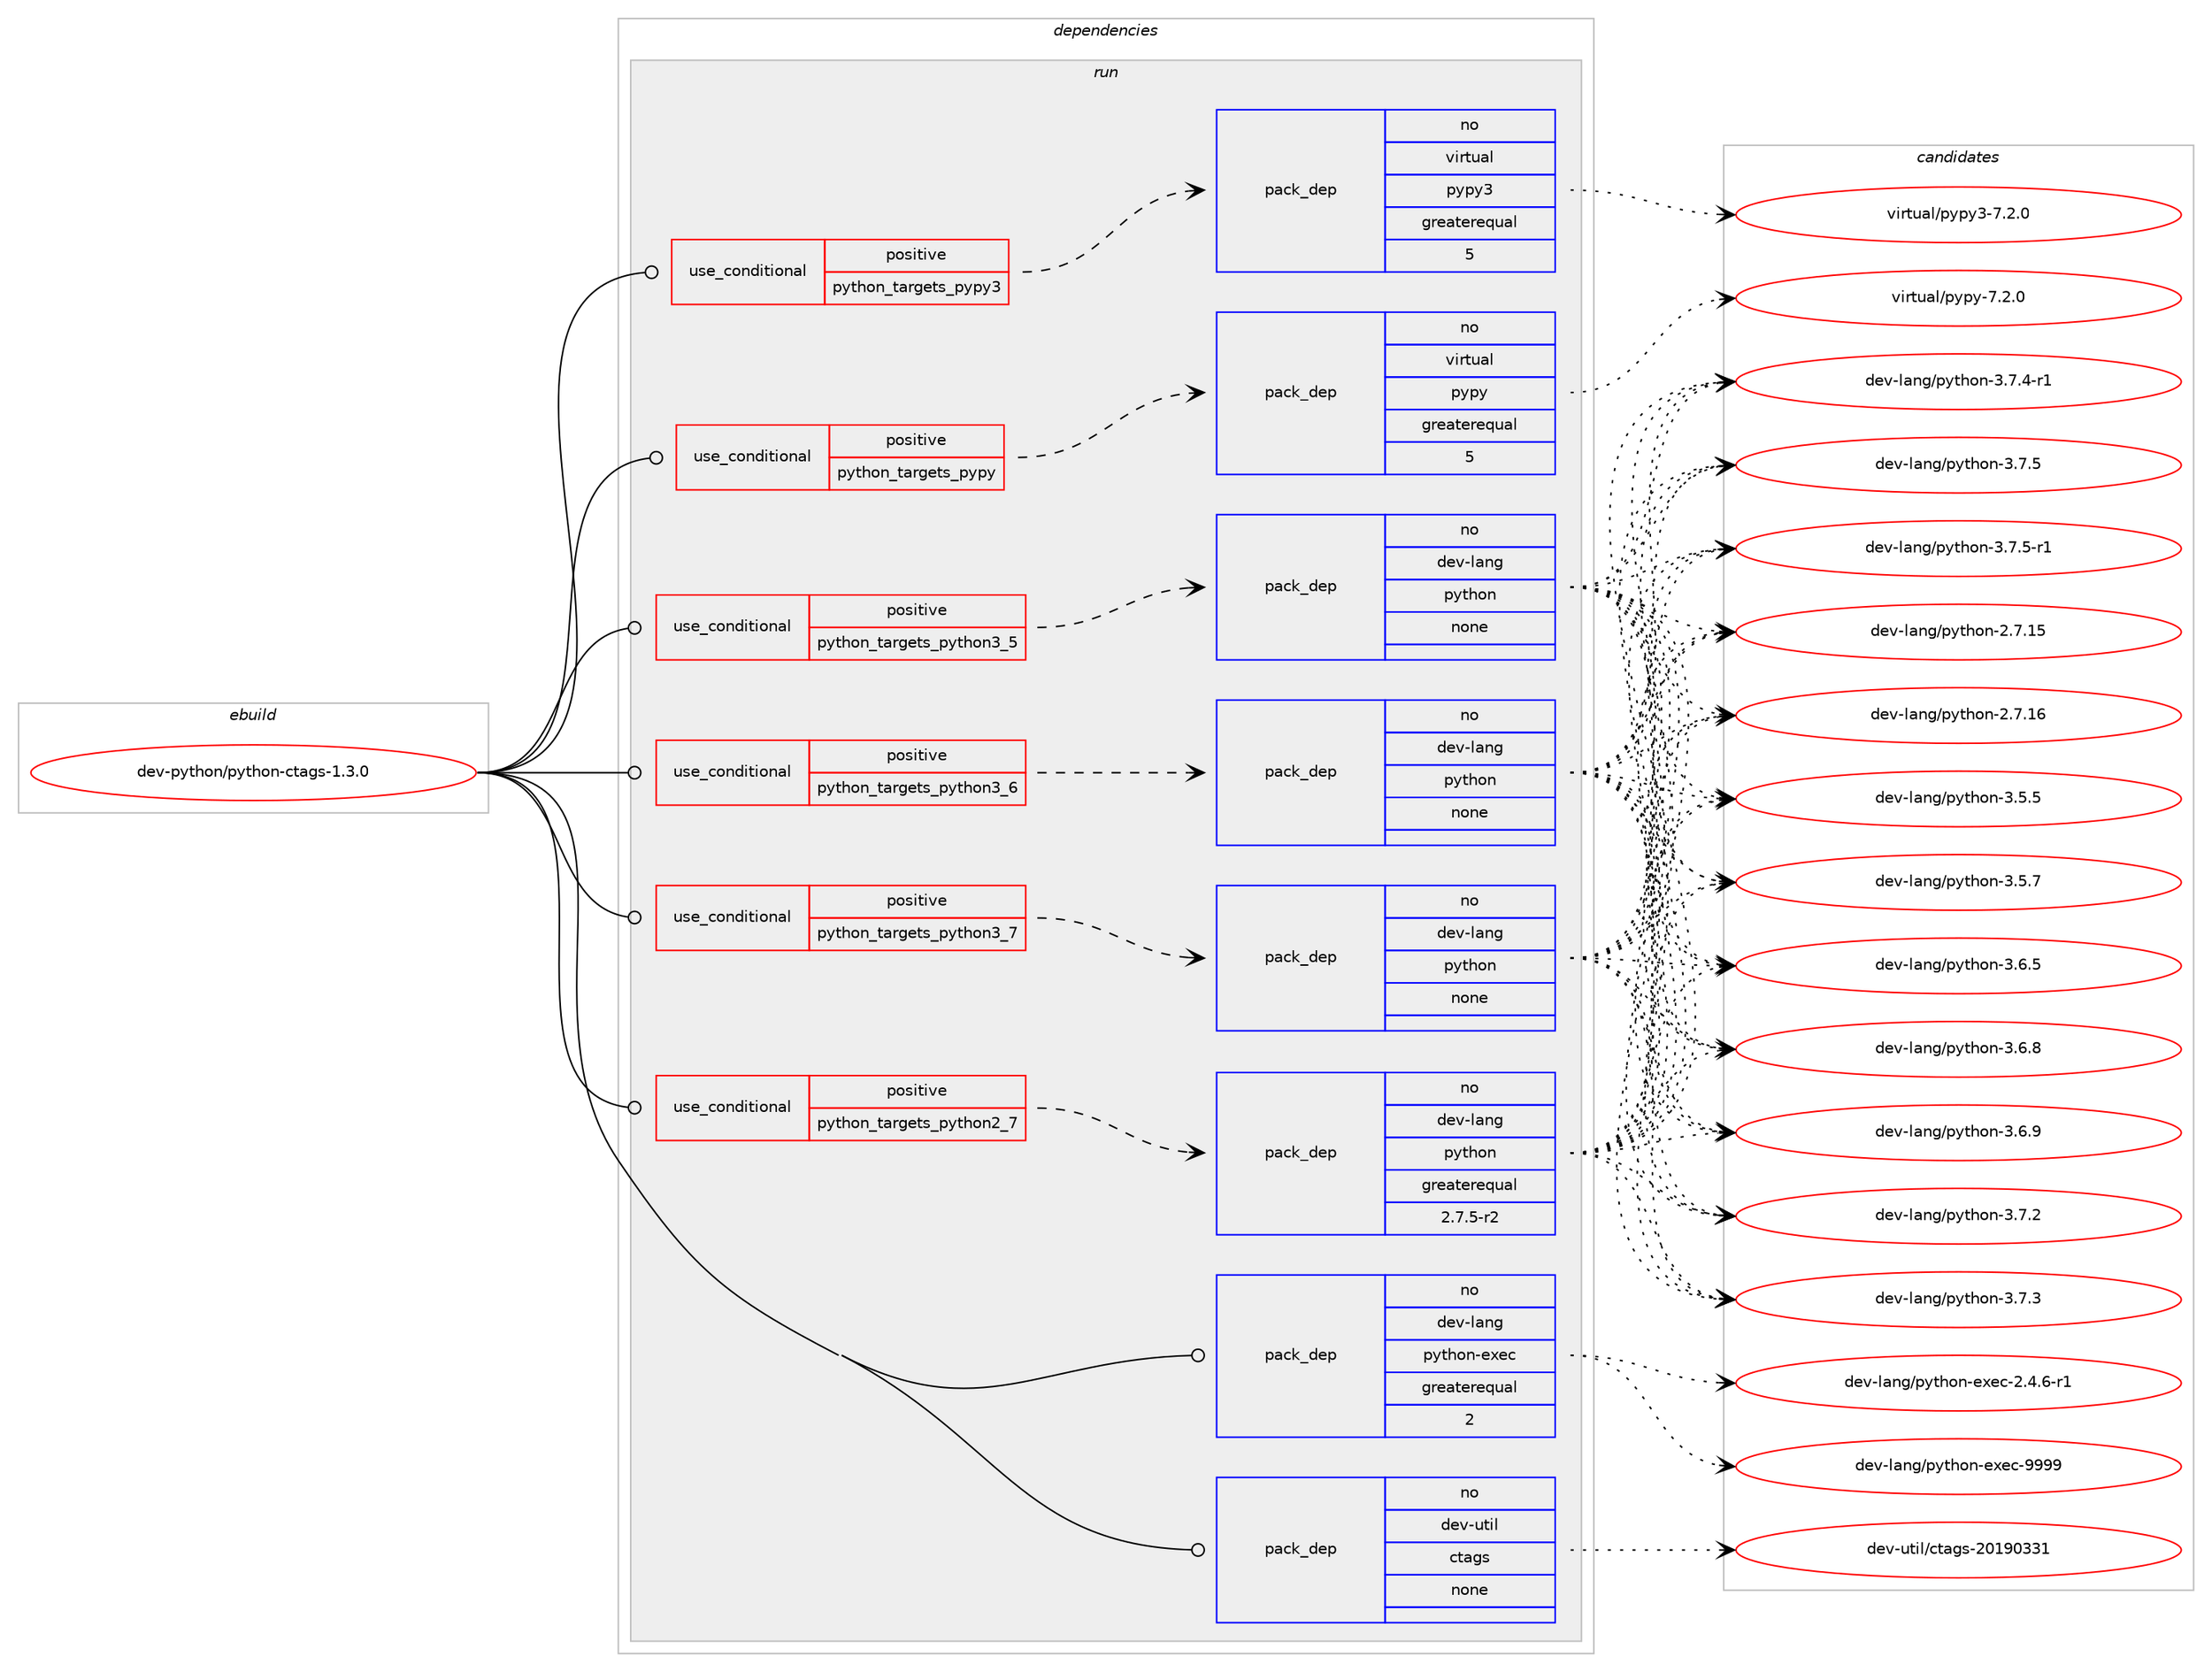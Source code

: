 digraph prolog {

# *************
# Graph options
# *************

newrank=true;
concentrate=true;
compound=true;
graph [rankdir=LR,fontname=Helvetica,fontsize=10,ranksep=1.5];#, ranksep=2.5, nodesep=0.2];
edge  [arrowhead=vee];
node  [fontname=Helvetica,fontsize=10];

# **********
# The ebuild
# **********

subgraph cluster_leftcol {
color=gray;
rank=same;
label=<<i>ebuild</i>>;
id [label="dev-python/python-ctags-1.3.0", color=red, width=4, href="../dev-python/python-ctags-1.3.0.svg"];
}

# ****************
# The dependencies
# ****************

subgraph cluster_midcol {
color=gray;
label=<<i>dependencies</i>>;
subgraph cluster_compile {
fillcolor="#eeeeee";
style=filled;
label=<<i>compile</i>>;
}
subgraph cluster_compileandrun {
fillcolor="#eeeeee";
style=filled;
label=<<i>compile and run</i>>;
}
subgraph cluster_run {
fillcolor="#eeeeee";
style=filled;
label=<<i>run</i>>;
subgraph cond147347 {
dependency630441 [label=<<TABLE BORDER="0" CELLBORDER="1" CELLSPACING="0" CELLPADDING="4"><TR><TD ROWSPAN="3" CELLPADDING="10">use_conditional</TD></TR><TR><TD>positive</TD></TR><TR><TD>python_targets_pypy</TD></TR></TABLE>>, shape=none, color=red];
subgraph pack471223 {
dependency630442 [label=<<TABLE BORDER="0" CELLBORDER="1" CELLSPACING="0" CELLPADDING="4" WIDTH="220"><TR><TD ROWSPAN="6" CELLPADDING="30">pack_dep</TD></TR><TR><TD WIDTH="110">no</TD></TR><TR><TD>virtual</TD></TR><TR><TD>pypy</TD></TR><TR><TD>greaterequal</TD></TR><TR><TD>5</TD></TR></TABLE>>, shape=none, color=blue];
}
dependency630441:e -> dependency630442:w [weight=20,style="dashed",arrowhead="vee"];
}
id:e -> dependency630441:w [weight=20,style="solid",arrowhead="odot"];
subgraph cond147348 {
dependency630443 [label=<<TABLE BORDER="0" CELLBORDER="1" CELLSPACING="0" CELLPADDING="4"><TR><TD ROWSPAN="3" CELLPADDING="10">use_conditional</TD></TR><TR><TD>positive</TD></TR><TR><TD>python_targets_pypy3</TD></TR></TABLE>>, shape=none, color=red];
subgraph pack471224 {
dependency630444 [label=<<TABLE BORDER="0" CELLBORDER="1" CELLSPACING="0" CELLPADDING="4" WIDTH="220"><TR><TD ROWSPAN="6" CELLPADDING="30">pack_dep</TD></TR><TR><TD WIDTH="110">no</TD></TR><TR><TD>virtual</TD></TR><TR><TD>pypy3</TD></TR><TR><TD>greaterequal</TD></TR><TR><TD>5</TD></TR></TABLE>>, shape=none, color=blue];
}
dependency630443:e -> dependency630444:w [weight=20,style="dashed",arrowhead="vee"];
}
id:e -> dependency630443:w [weight=20,style="solid",arrowhead="odot"];
subgraph cond147349 {
dependency630445 [label=<<TABLE BORDER="0" CELLBORDER="1" CELLSPACING="0" CELLPADDING="4"><TR><TD ROWSPAN="3" CELLPADDING="10">use_conditional</TD></TR><TR><TD>positive</TD></TR><TR><TD>python_targets_python2_7</TD></TR></TABLE>>, shape=none, color=red];
subgraph pack471225 {
dependency630446 [label=<<TABLE BORDER="0" CELLBORDER="1" CELLSPACING="0" CELLPADDING="4" WIDTH="220"><TR><TD ROWSPAN="6" CELLPADDING="30">pack_dep</TD></TR><TR><TD WIDTH="110">no</TD></TR><TR><TD>dev-lang</TD></TR><TR><TD>python</TD></TR><TR><TD>greaterequal</TD></TR><TR><TD>2.7.5-r2</TD></TR></TABLE>>, shape=none, color=blue];
}
dependency630445:e -> dependency630446:w [weight=20,style="dashed",arrowhead="vee"];
}
id:e -> dependency630445:w [weight=20,style="solid",arrowhead="odot"];
subgraph cond147350 {
dependency630447 [label=<<TABLE BORDER="0" CELLBORDER="1" CELLSPACING="0" CELLPADDING="4"><TR><TD ROWSPAN="3" CELLPADDING="10">use_conditional</TD></TR><TR><TD>positive</TD></TR><TR><TD>python_targets_python3_5</TD></TR></TABLE>>, shape=none, color=red];
subgraph pack471226 {
dependency630448 [label=<<TABLE BORDER="0" CELLBORDER="1" CELLSPACING="0" CELLPADDING="4" WIDTH="220"><TR><TD ROWSPAN="6" CELLPADDING="30">pack_dep</TD></TR><TR><TD WIDTH="110">no</TD></TR><TR><TD>dev-lang</TD></TR><TR><TD>python</TD></TR><TR><TD>none</TD></TR><TR><TD></TD></TR></TABLE>>, shape=none, color=blue];
}
dependency630447:e -> dependency630448:w [weight=20,style="dashed",arrowhead="vee"];
}
id:e -> dependency630447:w [weight=20,style="solid",arrowhead="odot"];
subgraph cond147351 {
dependency630449 [label=<<TABLE BORDER="0" CELLBORDER="1" CELLSPACING="0" CELLPADDING="4"><TR><TD ROWSPAN="3" CELLPADDING="10">use_conditional</TD></TR><TR><TD>positive</TD></TR><TR><TD>python_targets_python3_6</TD></TR></TABLE>>, shape=none, color=red];
subgraph pack471227 {
dependency630450 [label=<<TABLE BORDER="0" CELLBORDER="1" CELLSPACING="0" CELLPADDING="4" WIDTH="220"><TR><TD ROWSPAN="6" CELLPADDING="30">pack_dep</TD></TR><TR><TD WIDTH="110">no</TD></TR><TR><TD>dev-lang</TD></TR><TR><TD>python</TD></TR><TR><TD>none</TD></TR><TR><TD></TD></TR></TABLE>>, shape=none, color=blue];
}
dependency630449:e -> dependency630450:w [weight=20,style="dashed",arrowhead="vee"];
}
id:e -> dependency630449:w [weight=20,style="solid",arrowhead="odot"];
subgraph cond147352 {
dependency630451 [label=<<TABLE BORDER="0" CELLBORDER="1" CELLSPACING="0" CELLPADDING="4"><TR><TD ROWSPAN="3" CELLPADDING="10">use_conditional</TD></TR><TR><TD>positive</TD></TR><TR><TD>python_targets_python3_7</TD></TR></TABLE>>, shape=none, color=red];
subgraph pack471228 {
dependency630452 [label=<<TABLE BORDER="0" CELLBORDER="1" CELLSPACING="0" CELLPADDING="4" WIDTH="220"><TR><TD ROWSPAN="6" CELLPADDING="30">pack_dep</TD></TR><TR><TD WIDTH="110">no</TD></TR><TR><TD>dev-lang</TD></TR><TR><TD>python</TD></TR><TR><TD>none</TD></TR><TR><TD></TD></TR></TABLE>>, shape=none, color=blue];
}
dependency630451:e -> dependency630452:w [weight=20,style="dashed",arrowhead="vee"];
}
id:e -> dependency630451:w [weight=20,style="solid",arrowhead="odot"];
subgraph pack471229 {
dependency630453 [label=<<TABLE BORDER="0" CELLBORDER="1" CELLSPACING="0" CELLPADDING="4" WIDTH="220"><TR><TD ROWSPAN="6" CELLPADDING="30">pack_dep</TD></TR><TR><TD WIDTH="110">no</TD></TR><TR><TD>dev-lang</TD></TR><TR><TD>python-exec</TD></TR><TR><TD>greaterequal</TD></TR><TR><TD>2</TD></TR></TABLE>>, shape=none, color=blue];
}
id:e -> dependency630453:w [weight=20,style="solid",arrowhead="odot"];
subgraph pack471230 {
dependency630454 [label=<<TABLE BORDER="0" CELLBORDER="1" CELLSPACING="0" CELLPADDING="4" WIDTH="220"><TR><TD ROWSPAN="6" CELLPADDING="30">pack_dep</TD></TR><TR><TD WIDTH="110">no</TD></TR><TR><TD>dev-util</TD></TR><TR><TD>ctags</TD></TR><TR><TD>none</TD></TR><TR><TD></TD></TR></TABLE>>, shape=none, color=blue];
}
id:e -> dependency630454:w [weight=20,style="solid",arrowhead="odot"];
}
}

# **************
# The candidates
# **************

subgraph cluster_choices {
rank=same;
color=gray;
label=<<i>candidates</i>>;

subgraph choice471223 {
color=black;
nodesep=1;
choice1181051141161179710847112121112121455546504648 [label="virtual/pypy-7.2.0", color=red, width=4,href="../virtual/pypy-7.2.0.svg"];
dependency630442:e -> choice1181051141161179710847112121112121455546504648:w [style=dotted,weight="100"];
}
subgraph choice471224 {
color=black;
nodesep=1;
choice118105114116117971084711212111212151455546504648 [label="virtual/pypy3-7.2.0", color=red, width=4,href="../virtual/pypy3-7.2.0.svg"];
dependency630444:e -> choice118105114116117971084711212111212151455546504648:w [style=dotted,weight="100"];
}
subgraph choice471225 {
color=black;
nodesep=1;
choice10010111845108971101034711212111610411111045504655464953 [label="dev-lang/python-2.7.15", color=red, width=4,href="../dev-lang/python-2.7.15.svg"];
choice10010111845108971101034711212111610411111045504655464954 [label="dev-lang/python-2.7.16", color=red, width=4,href="../dev-lang/python-2.7.16.svg"];
choice100101118451089711010347112121116104111110455146534653 [label="dev-lang/python-3.5.5", color=red, width=4,href="../dev-lang/python-3.5.5.svg"];
choice100101118451089711010347112121116104111110455146534655 [label="dev-lang/python-3.5.7", color=red, width=4,href="../dev-lang/python-3.5.7.svg"];
choice100101118451089711010347112121116104111110455146544653 [label="dev-lang/python-3.6.5", color=red, width=4,href="../dev-lang/python-3.6.5.svg"];
choice100101118451089711010347112121116104111110455146544656 [label="dev-lang/python-3.6.8", color=red, width=4,href="../dev-lang/python-3.6.8.svg"];
choice100101118451089711010347112121116104111110455146544657 [label="dev-lang/python-3.6.9", color=red, width=4,href="../dev-lang/python-3.6.9.svg"];
choice100101118451089711010347112121116104111110455146554650 [label="dev-lang/python-3.7.2", color=red, width=4,href="../dev-lang/python-3.7.2.svg"];
choice100101118451089711010347112121116104111110455146554651 [label="dev-lang/python-3.7.3", color=red, width=4,href="../dev-lang/python-3.7.3.svg"];
choice1001011184510897110103471121211161041111104551465546524511449 [label="dev-lang/python-3.7.4-r1", color=red, width=4,href="../dev-lang/python-3.7.4-r1.svg"];
choice100101118451089711010347112121116104111110455146554653 [label="dev-lang/python-3.7.5", color=red, width=4,href="../dev-lang/python-3.7.5.svg"];
choice1001011184510897110103471121211161041111104551465546534511449 [label="dev-lang/python-3.7.5-r1", color=red, width=4,href="../dev-lang/python-3.7.5-r1.svg"];
dependency630446:e -> choice10010111845108971101034711212111610411111045504655464953:w [style=dotted,weight="100"];
dependency630446:e -> choice10010111845108971101034711212111610411111045504655464954:w [style=dotted,weight="100"];
dependency630446:e -> choice100101118451089711010347112121116104111110455146534653:w [style=dotted,weight="100"];
dependency630446:e -> choice100101118451089711010347112121116104111110455146534655:w [style=dotted,weight="100"];
dependency630446:e -> choice100101118451089711010347112121116104111110455146544653:w [style=dotted,weight="100"];
dependency630446:e -> choice100101118451089711010347112121116104111110455146544656:w [style=dotted,weight="100"];
dependency630446:e -> choice100101118451089711010347112121116104111110455146544657:w [style=dotted,weight="100"];
dependency630446:e -> choice100101118451089711010347112121116104111110455146554650:w [style=dotted,weight="100"];
dependency630446:e -> choice100101118451089711010347112121116104111110455146554651:w [style=dotted,weight="100"];
dependency630446:e -> choice1001011184510897110103471121211161041111104551465546524511449:w [style=dotted,weight="100"];
dependency630446:e -> choice100101118451089711010347112121116104111110455146554653:w [style=dotted,weight="100"];
dependency630446:e -> choice1001011184510897110103471121211161041111104551465546534511449:w [style=dotted,weight="100"];
}
subgraph choice471226 {
color=black;
nodesep=1;
choice10010111845108971101034711212111610411111045504655464953 [label="dev-lang/python-2.7.15", color=red, width=4,href="../dev-lang/python-2.7.15.svg"];
choice10010111845108971101034711212111610411111045504655464954 [label="dev-lang/python-2.7.16", color=red, width=4,href="../dev-lang/python-2.7.16.svg"];
choice100101118451089711010347112121116104111110455146534653 [label="dev-lang/python-3.5.5", color=red, width=4,href="../dev-lang/python-3.5.5.svg"];
choice100101118451089711010347112121116104111110455146534655 [label="dev-lang/python-3.5.7", color=red, width=4,href="../dev-lang/python-3.5.7.svg"];
choice100101118451089711010347112121116104111110455146544653 [label="dev-lang/python-3.6.5", color=red, width=4,href="../dev-lang/python-3.6.5.svg"];
choice100101118451089711010347112121116104111110455146544656 [label="dev-lang/python-3.6.8", color=red, width=4,href="../dev-lang/python-3.6.8.svg"];
choice100101118451089711010347112121116104111110455146544657 [label="dev-lang/python-3.6.9", color=red, width=4,href="../dev-lang/python-3.6.9.svg"];
choice100101118451089711010347112121116104111110455146554650 [label="dev-lang/python-3.7.2", color=red, width=4,href="../dev-lang/python-3.7.2.svg"];
choice100101118451089711010347112121116104111110455146554651 [label="dev-lang/python-3.7.3", color=red, width=4,href="../dev-lang/python-3.7.3.svg"];
choice1001011184510897110103471121211161041111104551465546524511449 [label="dev-lang/python-3.7.4-r1", color=red, width=4,href="../dev-lang/python-3.7.4-r1.svg"];
choice100101118451089711010347112121116104111110455146554653 [label="dev-lang/python-3.7.5", color=red, width=4,href="../dev-lang/python-3.7.5.svg"];
choice1001011184510897110103471121211161041111104551465546534511449 [label="dev-lang/python-3.7.5-r1", color=red, width=4,href="../dev-lang/python-3.7.5-r1.svg"];
dependency630448:e -> choice10010111845108971101034711212111610411111045504655464953:w [style=dotted,weight="100"];
dependency630448:e -> choice10010111845108971101034711212111610411111045504655464954:w [style=dotted,weight="100"];
dependency630448:e -> choice100101118451089711010347112121116104111110455146534653:w [style=dotted,weight="100"];
dependency630448:e -> choice100101118451089711010347112121116104111110455146534655:w [style=dotted,weight="100"];
dependency630448:e -> choice100101118451089711010347112121116104111110455146544653:w [style=dotted,weight="100"];
dependency630448:e -> choice100101118451089711010347112121116104111110455146544656:w [style=dotted,weight="100"];
dependency630448:e -> choice100101118451089711010347112121116104111110455146544657:w [style=dotted,weight="100"];
dependency630448:e -> choice100101118451089711010347112121116104111110455146554650:w [style=dotted,weight="100"];
dependency630448:e -> choice100101118451089711010347112121116104111110455146554651:w [style=dotted,weight="100"];
dependency630448:e -> choice1001011184510897110103471121211161041111104551465546524511449:w [style=dotted,weight="100"];
dependency630448:e -> choice100101118451089711010347112121116104111110455146554653:w [style=dotted,weight="100"];
dependency630448:e -> choice1001011184510897110103471121211161041111104551465546534511449:w [style=dotted,weight="100"];
}
subgraph choice471227 {
color=black;
nodesep=1;
choice10010111845108971101034711212111610411111045504655464953 [label="dev-lang/python-2.7.15", color=red, width=4,href="../dev-lang/python-2.7.15.svg"];
choice10010111845108971101034711212111610411111045504655464954 [label="dev-lang/python-2.7.16", color=red, width=4,href="../dev-lang/python-2.7.16.svg"];
choice100101118451089711010347112121116104111110455146534653 [label="dev-lang/python-3.5.5", color=red, width=4,href="../dev-lang/python-3.5.5.svg"];
choice100101118451089711010347112121116104111110455146534655 [label="dev-lang/python-3.5.7", color=red, width=4,href="../dev-lang/python-3.5.7.svg"];
choice100101118451089711010347112121116104111110455146544653 [label="dev-lang/python-3.6.5", color=red, width=4,href="../dev-lang/python-3.6.5.svg"];
choice100101118451089711010347112121116104111110455146544656 [label="dev-lang/python-3.6.8", color=red, width=4,href="../dev-lang/python-3.6.8.svg"];
choice100101118451089711010347112121116104111110455146544657 [label="dev-lang/python-3.6.9", color=red, width=4,href="../dev-lang/python-3.6.9.svg"];
choice100101118451089711010347112121116104111110455146554650 [label="dev-lang/python-3.7.2", color=red, width=4,href="../dev-lang/python-3.7.2.svg"];
choice100101118451089711010347112121116104111110455146554651 [label="dev-lang/python-3.7.3", color=red, width=4,href="../dev-lang/python-3.7.3.svg"];
choice1001011184510897110103471121211161041111104551465546524511449 [label="dev-lang/python-3.7.4-r1", color=red, width=4,href="../dev-lang/python-3.7.4-r1.svg"];
choice100101118451089711010347112121116104111110455146554653 [label="dev-lang/python-3.7.5", color=red, width=4,href="../dev-lang/python-3.7.5.svg"];
choice1001011184510897110103471121211161041111104551465546534511449 [label="dev-lang/python-3.7.5-r1", color=red, width=4,href="../dev-lang/python-3.7.5-r1.svg"];
dependency630450:e -> choice10010111845108971101034711212111610411111045504655464953:w [style=dotted,weight="100"];
dependency630450:e -> choice10010111845108971101034711212111610411111045504655464954:w [style=dotted,weight="100"];
dependency630450:e -> choice100101118451089711010347112121116104111110455146534653:w [style=dotted,weight="100"];
dependency630450:e -> choice100101118451089711010347112121116104111110455146534655:w [style=dotted,weight="100"];
dependency630450:e -> choice100101118451089711010347112121116104111110455146544653:w [style=dotted,weight="100"];
dependency630450:e -> choice100101118451089711010347112121116104111110455146544656:w [style=dotted,weight="100"];
dependency630450:e -> choice100101118451089711010347112121116104111110455146544657:w [style=dotted,weight="100"];
dependency630450:e -> choice100101118451089711010347112121116104111110455146554650:w [style=dotted,weight="100"];
dependency630450:e -> choice100101118451089711010347112121116104111110455146554651:w [style=dotted,weight="100"];
dependency630450:e -> choice1001011184510897110103471121211161041111104551465546524511449:w [style=dotted,weight="100"];
dependency630450:e -> choice100101118451089711010347112121116104111110455146554653:w [style=dotted,weight="100"];
dependency630450:e -> choice1001011184510897110103471121211161041111104551465546534511449:w [style=dotted,weight="100"];
}
subgraph choice471228 {
color=black;
nodesep=1;
choice10010111845108971101034711212111610411111045504655464953 [label="dev-lang/python-2.7.15", color=red, width=4,href="../dev-lang/python-2.7.15.svg"];
choice10010111845108971101034711212111610411111045504655464954 [label="dev-lang/python-2.7.16", color=red, width=4,href="../dev-lang/python-2.7.16.svg"];
choice100101118451089711010347112121116104111110455146534653 [label="dev-lang/python-3.5.5", color=red, width=4,href="../dev-lang/python-3.5.5.svg"];
choice100101118451089711010347112121116104111110455146534655 [label="dev-lang/python-3.5.7", color=red, width=4,href="../dev-lang/python-3.5.7.svg"];
choice100101118451089711010347112121116104111110455146544653 [label="dev-lang/python-3.6.5", color=red, width=4,href="../dev-lang/python-3.6.5.svg"];
choice100101118451089711010347112121116104111110455146544656 [label="dev-lang/python-3.6.8", color=red, width=4,href="../dev-lang/python-3.6.8.svg"];
choice100101118451089711010347112121116104111110455146544657 [label="dev-lang/python-3.6.9", color=red, width=4,href="../dev-lang/python-3.6.9.svg"];
choice100101118451089711010347112121116104111110455146554650 [label="dev-lang/python-3.7.2", color=red, width=4,href="../dev-lang/python-3.7.2.svg"];
choice100101118451089711010347112121116104111110455146554651 [label="dev-lang/python-3.7.3", color=red, width=4,href="../dev-lang/python-3.7.3.svg"];
choice1001011184510897110103471121211161041111104551465546524511449 [label="dev-lang/python-3.7.4-r1", color=red, width=4,href="../dev-lang/python-3.7.4-r1.svg"];
choice100101118451089711010347112121116104111110455146554653 [label="dev-lang/python-3.7.5", color=red, width=4,href="../dev-lang/python-3.7.5.svg"];
choice1001011184510897110103471121211161041111104551465546534511449 [label="dev-lang/python-3.7.5-r1", color=red, width=4,href="../dev-lang/python-3.7.5-r1.svg"];
dependency630452:e -> choice10010111845108971101034711212111610411111045504655464953:w [style=dotted,weight="100"];
dependency630452:e -> choice10010111845108971101034711212111610411111045504655464954:w [style=dotted,weight="100"];
dependency630452:e -> choice100101118451089711010347112121116104111110455146534653:w [style=dotted,weight="100"];
dependency630452:e -> choice100101118451089711010347112121116104111110455146534655:w [style=dotted,weight="100"];
dependency630452:e -> choice100101118451089711010347112121116104111110455146544653:w [style=dotted,weight="100"];
dependency630452:e -> choice100101118451089711010347112121116104111110455146544656:w [style=dotted,weight="100"];
dependency630452:e -> choice100101118451089711010347112121116104111110455146544657:w [style=dotted,weight="100"];
dependency630452:e -> choice100101118451089711010347112121116104111110455146554650:w [style=dotted,weight="100"];
dependency630452:e -> choice100101118451089711010347112121116104111110455146554651:w [style=dotted,weight="100"];
dependency630452:e -> choice1001011184510897110103471121211161041111104551465546524511449:w [style=dotted,weight="100"];
dependency630452:e -> choice100101118451089711010347112121116104111110455146554653:w [style=dotted,weight="100"];
dependency630452:e -> choice1001011184510897110103471121211161041111104551465546534511449:w [style=dotted,weight="100"];
}
subgraph choice471229 {
color=black;
nodesep=1;
choice10010111845108971101034711212111610411111045101120101994550465246544511449 [label="dev-lang/python-exec-2.4.6-r1", color=red, width=4,href="../dev-lang/python-exec-2.4.6-r1.svg"];
choice10010111845108971101034711212111610411111045101120101994557575757 [label="dev-lang/python-exec-9999", color=red, width=4,href="../dev-lang/python-exec-9999.svg"];
dependency630453:e -> choice10010111845108971101034711212111610411111045101120101994550465246544511449:w [style=dotted,weight="100"];
dependency630453:e -> choice10010111845108971101034711212111610411111045101120101994557575757:w [style=dotted,weight="100"];
}
subgraph choice471230 {
color=black;
nodesep=1;
choice10010111845117116105108479911697103115455048495748515149 [label="dev-util/ctags-20190331", color=red, width=4,href="../dev-util/ctags-20190331.svg"];
dependency630454:e -> choice10010111845117116105108479911697103115455048495748515149:w [style=dotted,weight="100"];
}
}

}
